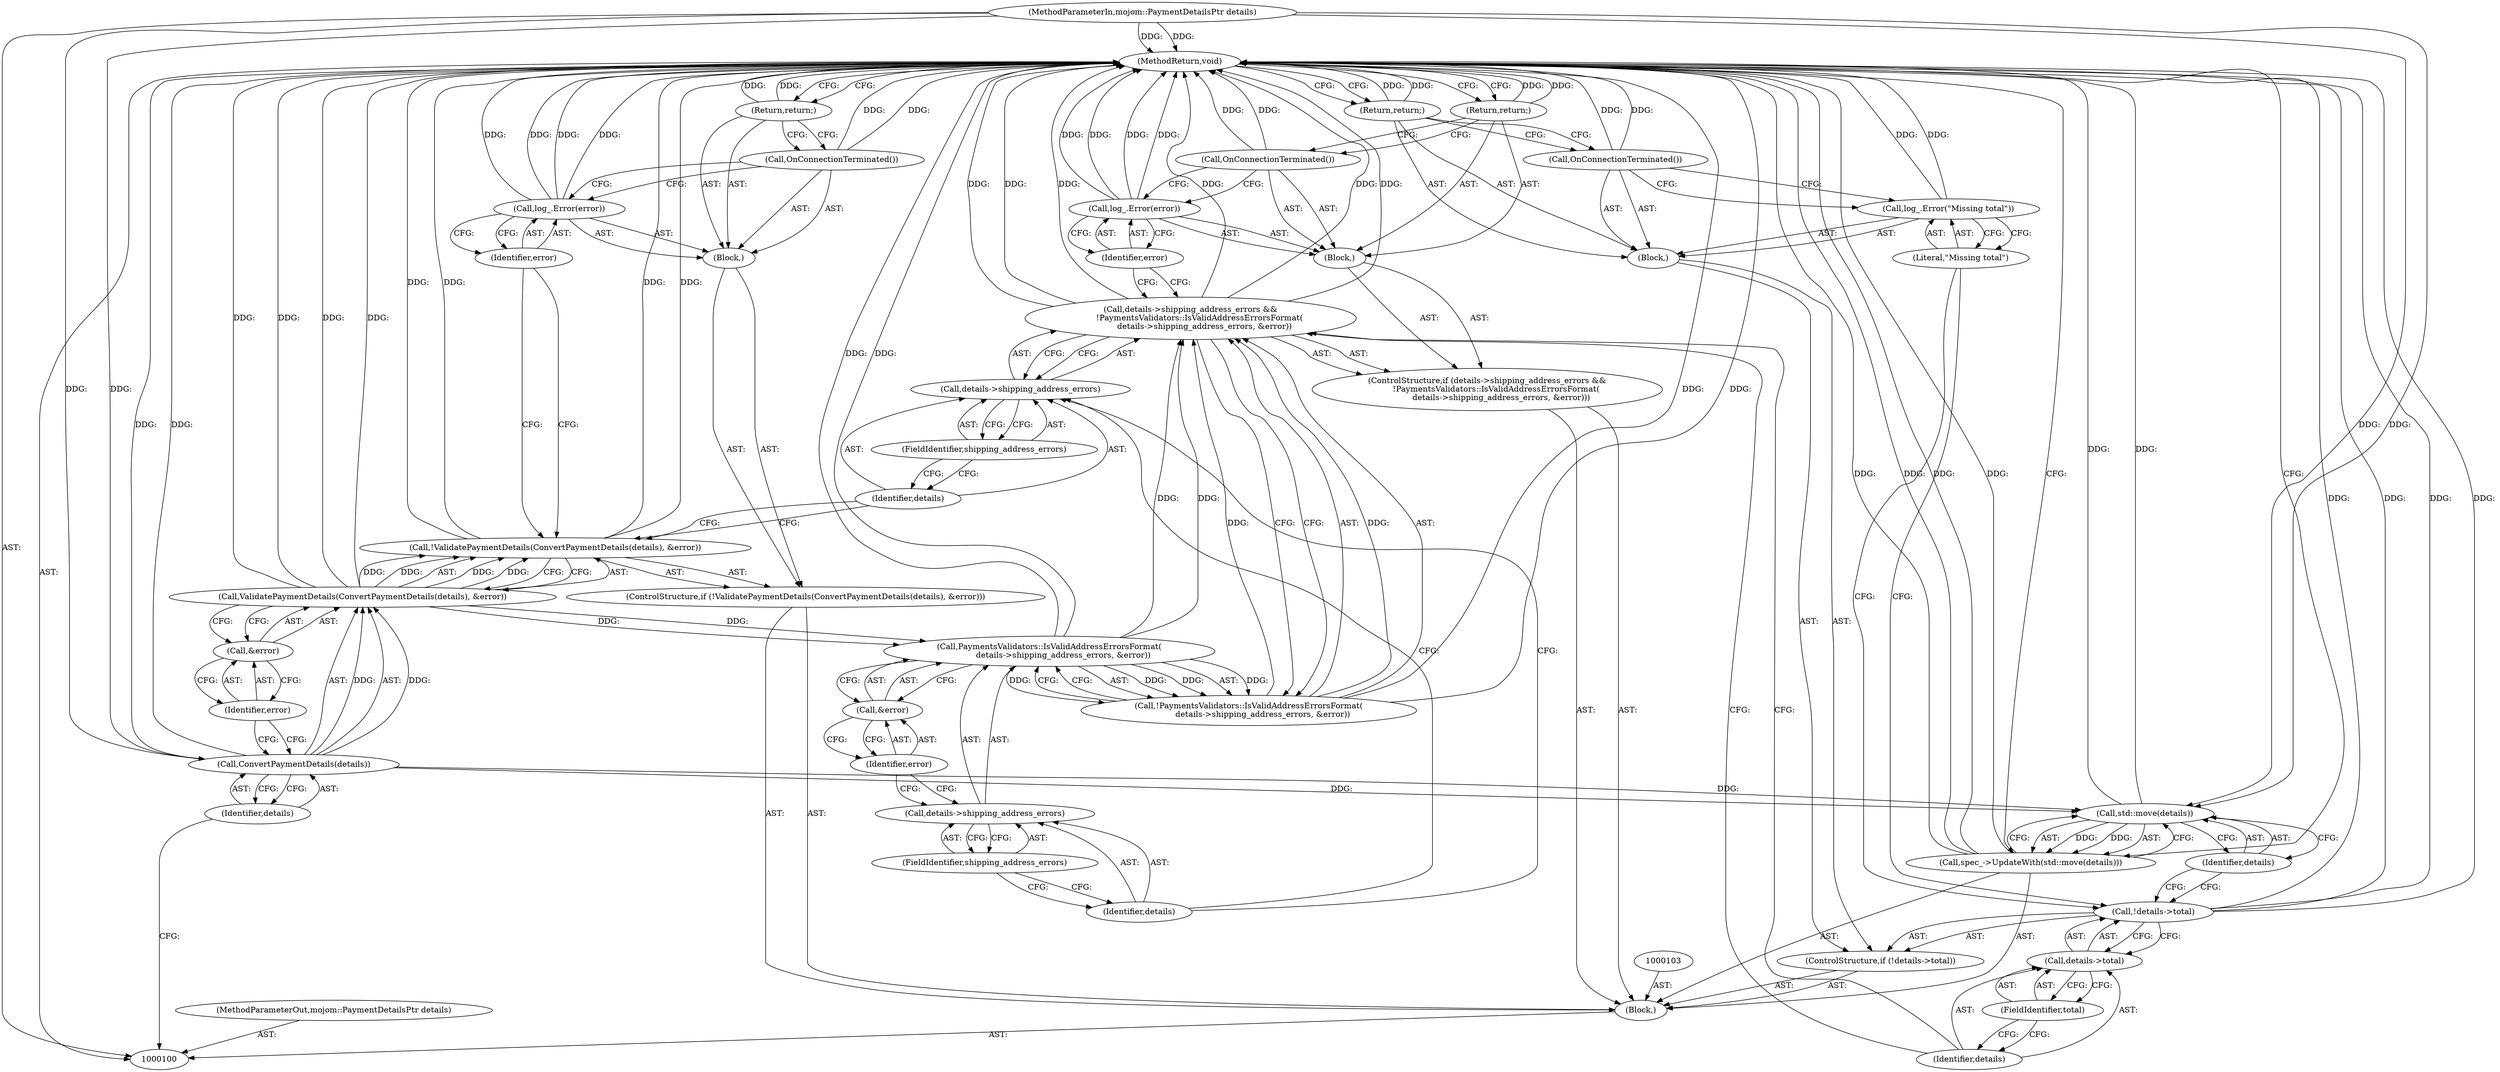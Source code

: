 digraph "0_Chrome_2706470a422dec8f4ae2538e80f0e7e3c4f4f7f6_9" {
"1000146" [label="(MethodReturn,void)"];
"1000101" [label="(MethodParameterIn,mojom::PaymentDetailsPtr details)"];
"1000199" [label="(MethodParameterOut,mojom::PaymentDetailsPtr details)"];
"1000102" [label="(Block,)"];
"1000121" [label="(Call,!PaymentsValidators::IsValidAddressErrorsFormat(\n           details->shipping_address_errors, &error))"];
"1000122" [label="(Call,PaymentsValidators::IsValidAddressErrorsFormat(\n           details->shipping_address_errors, &error))"];
"1000123" [label="(Call,details->shipping_address_errors)"];
"1000124" [label="(Identifier,details)"];
"1000125" [label="(FieldIdentifier,shipping_address_errors)"];
"1000126" [label="(Call,&error)"];
"1000127" [label="(Identifier,error)"];
"1000128" [label="(Block,)"];
"1000130" [label="(Identifier,error)"];
"1000129" [label="(Call,log_.Error(error))"];
"1000131" [label="(Call,OnConnectionTerminated())"];
"1000132" [label="(Return,return;)"];
"1000137" [label="(FieldIdentifier,total)"];
"1000138" [label="(Block,)"];
"1000133" [label="(ControlStructure,if (!details->total))"];
"1000134" [label="(Call,!details->total)"];
"1000135" [label="(Call,details->total)"];
"1000136" [label="(Identifier,details)"];
"1000140" [label="(Literal,\"Missing total\")"];
"1000139" [label="(Call,log_.Error(\"Missing total\"))"];
"1000141" [label="(Call,OnConnectionTerminated())"];
"1000142" [label="(Return,return;)"];
"1000143" [label="(Call,spec_->UpdateWith(std::move(details)))"];
"1000144" [label="(Call,std::move(details))"];
"1000145" [label="(Identifier,details)"];
"1000104" [label="(ControlStructure,if (!ValidatePaymentDetails(ConvertPaymentDetails(details), &error)))"];
"1000107" [label="(Call,ConvertPaymentDetails(details))"];
"1000108" [label="(Identifier,details)"];
"1000109" [label="(Call,&error)"];
"1000110" [label="(Identifier,error)"];
"1000105" [label="(Call,!ValidatePaymentDetails(ConvertPaymentDetails(details), &error))"];
"1000111" [label="(Block,)"];
"1000106" [label="(Call,ValidatePaymentDetails(ConvertPaymentDetails(details), &error))"];
"1000113" [label="(Identifier,error)"];
"1000112" [label="(Call,log_.Error(error))"];
"1000114" [label="(Call,OnConnectionTerminated())"];
"1000115" [label="(Return,return;)"];
"1000120" [label="(FieldIdentifier,shipping_address_errors)"];
"1000116" [label="(ControlStructure,if (details->shipping_address_errors &&\n       !PaymentsValidators::IsValidAddressErrorsFormat(\n           details->shipping_address_errors, &error)))"];
"1000117" [label="(Call,details->shipping_address_errors &&\n       !PaymentsValidators::IsValidAddressErrorsFormat(\n           details->shipping_address_errors, &error))"];
"1000118" [label="(Call,details->shipping_address_errors)"];
"1000119" [label="(Identifier,details)"];
"1000146" -> "1000100"  [label="AST: "];
"1000146" -> "1000115"  [label="CFG: "];
"1000146" -> "1000132"  [label="CFG: "];
"1000146" -> "1000142"  [label="CFG: "];
"1000146" -> "1000143"  [label="CFG: "];
"1000142" -> "1000146"  [label="DDG: "];
"1000132" -> "1000146"  [label="DDG: "];
"1000117" -> "1000146"  [label="DDG: "];
"1000117" -> "1000146"  [label="DDG: "];
"1000117" -> "1000146"  [label="DDG: "];
"1000107" -> "1000146"  [label="DDG: "];
"1000106" -> "1000146"  [label="DDG: "];
"1000106" -> "1000146"  [label="DDG: "];
"1000105" -> "1000146"  [label="DDG: "];
"1000105" -> "1000146"  [label="DDG: "];
"1000114" -> "1000146"  [label="DDG: "];
"1000112" -> "1000146"  [label="DDG: "];
"1000112" -> "1000146"  [label="DDG: "];
"1000131" -> "1000146"  [label="DDG: "];
"1000129" -> "1000146"  [label="DDG: "];
"1000129" -> "1000146"  [label="DDG: "];
"1000122" -> "1000146"  [label="DDG: "];
"1000141" -> "1000146"  [label="DDG: "];
"1000139" -> "1000146"  [label="DDG: "];
"1000143" -> "1000146"  [label="DDG: "];
"1000143" -> "1000146"  [label="DDG: "];
"1000134" -> "1000146"  [label="DDG: "];
"1000134" -> "1000146"  [label="DDG: "];
"1000101" -> "1000146"  [label="DDG: "];
"1000121" -> "1000146"  [label="DDG: "];
"1000144" -> "1000146"  [label="DDG: "];
"1000115" -> "1000146"  [label="DDG: "];
"1000101" -> "1000100"  [label="AST: "];
"1000101" -> "1000146"  [label="DDG: "];
"1000101" -> "1000107"  [label="DDG: "];
"1000101" -> "1000144"  [label="DDG: "];
"1000199" -> "1000100"  [label="AST: "];
"1000102" -> "1000100"  [label="AST: "];
"1000103" -> "1000102"  [label="AST: "];
"1000104" -> "1000102"  [label="AST: "];
"1000116" -> "1000102"  [label="AST: "];
"1000133" -> "1000102"  [label="AST: "];
"1000143" -> "1000102"  [label="AST: "];
"1000121" -> "1000117"  [label="AST: "];
"1000121" -> "1000122"  [label="CFG: "];
"1000122" -> "1000121"  [label="AST: "];
"1000117" -> "1000121"  [label="CFG: "];
"1000121" -> "1000146"  [label="DDG: "];
"1000121" -> "1000117"  [label="DDG: "];
"1000122" -> "1000121"  [label="DDG: "];
"1000122" -> "1000121"  [label="DDG: "];
"1000122" -> "1000121"  [label="AST: "];
"1000122" -> "1000126"  [label="CFG: "];
"1000123" -> "1000122"  [label="AST: "];
"1000126" -> "1000122"  [label="AST: "];
"1000121" -> "1000122"  [label="CFG: "];
"1000122" -> "1000146"  [label="DDG: "];
"1000122" -> "1000117"  [label="DDG: "];
"1000122" -> "1000121"  [label="DDG: "];
"1000122" -> "1000121"  [label="DDG: "];
"1000106" -> "1000122"  [label="DDG: "];
"1000123" -> "1000122"  [label="AST: "];
"1000123" -> "1000125"  [label="CFG: "];
"1000124" -> "1000123"  [label="AST: "];
"1000125" -> "1000123"  [label="AST: "];
"1000127" -> "1000123"  [label="CFG: "];
"1000124" -> "1000123"  [label="AST: "];
"1000124" -> "1000118"  [label="CFG: "];
"1000125" -> "1000124"  [label="CFG: "];
"1000125" -> "1000123"  [label="AST: "];
"1000125" -> "1000124"  [label="CFG: "];
"1000123" -> "1000125"  [label="CFG: "];
"1000126" -> "1000122"  [label="AST: "];
"1000126" -> "1000127"  [label="CFG: "];
"1000127" -> "1000126"  [label="AST: "];
"1000122" -> "1000126"  [label="CFG: "];
"1000127" -> "1000126"  [label="AST: "];
"1000127" -> "1000123"  [label="CFG: "];
"1000126" -> "1000127"  [label="CFG: "];
"1000128" -> "1000116"  [label="AST: "];
"1000129" -> "1000128"  [label="AST: "];
"1000131" -> "1000128"  [label="AST: "];
"1000132" -> "1000128"  [label="AST: "];
"1000130" -> "1000129"  [label="AST: "];
"1000130" -> "1000117"  [label="CFG: "];
"1000129" -> "1000130"  [label="CFG: "];
"1000129" -> "1000128"  [label="AST: "];
"1000129" -> "1000130"  [label="CFG: "];
"1000130" -> "1000129"  [label="AST: "];
"1000131" -> "1000129"  [label="CFG: "];
"1000129" -> "1000146"  [label="DDG: "];
"1000129" -> "1000146"  [label="DDG: "];
"1000131" -> "1000128"  [label="AST: "];
"1000131" -> "1000129"  [label="CFG: "];
"1000132" -> "1000131"  [label="CFG: "];
"1000131" -> "1000146"  [label="DDG: "];
"1000132" -> "1000128"  [label="AST: "];
"1000132" -> "1000131"  [label="CFG: "];
"1000146" -> "1000132"  [label="CFG: "];
"1000132" -> "1000146"  [label="DDG: "];
"1000137" -> "1000135"  [label="AST: "];
"1000137" -> "1000136"  [label="CFG: "];
"1000135" -> "1000137"  [label="CFG: "];
"1000138" -> "1000133"  [label="AST: "];
"1000139" -> "1000138"  [label="AST: "];
"1000141" -> "1000138"  [label="AST: "];
"1000142" -> "1000138"  [label="AST: "];
"1000133" -> "1000102"  [label="AST: "];
"1000134" -> "1000133"  [label="AST: "];
"1000138" -> "1000133"  [label="AST: "];
"1000134" -> "1000133"  [label="AST: "];
"1000134" -> "1000135"  [label="CFG: "];
"1000135" -> "1000134"  [label="AST: "];
"1000140" -> "1000134"  [label="CFG: "];
"1000145" -> "1000134"  [label="CFG: "];
"1000134" -> "1000146"  [label="DDG: "];
"1000134" -> "1000146"  [label="DDG: "];
"1000135" -> "1000134"  [label="AST: "];
"1000135" -> "1000137"  [label="CFG: "];
"1000136" -> "1000135"  [label="AST: "];
"1000137" -> "1000135"  [label="AST: "];
"1000134" -> "1000135"  [label="CFG: "];
"1000136" -> "1000135"  [label="AST: "];
"1000136" -> "1000117"  [label="CFG: "];
"1000137" -> "1000136"  [label="CFG: "];
"1000140" -> "1000139"  [label="AST: "];
"1000140" -> "1000134"  [label="CFG: "];
"1000139" -> "1000140"  [label="CFG: "];
"1000139" -> "1000138"  [label="AST: "];
"1000139" -> "1000140"  [label="CFG: "];
"1000140" -> "1000139"  [label="AST: "];
"1000141" -> "1000139"  [label="CFG: "];
"1000139" -> "1000146"  [label="DDG: "];
"1000141" -> "1000138"  [label="AST: "];
"1000141" -> "1000139"  [label="CFG: "];
"1000142" -> "1000141"  [label="CFG: "];
"1000141" -> "1000146"  [label="DDG: "];
"1000142" -> "1000138"  [label="AST: "];
"1000142" -> "1000141"  [label="CFG: "];
"1000146" -> "1000142"  [label="CFG: "];
"1000142" -> "1000146"  [label="DDG: "];
"1000143" -> "1000102"  [label="AST: "];
"1000143" -> "1000144"  [label="CFG: "];
"1000144" -> "1000143"  [label="AST: "];
"1000146" -> "1000143"  [label="CFG: "];
"1000143" -> "1000146"  [label="DDG: "];
"1000143" -> "1000146"  [label="DDG: "];
"1000144" -> "1000143"  [label="DDG: "];
"1000144" -> "1000143"  [label="AST: "];
"1000144" -> "1000145"  [label="CFG: "];
"1000145" -> "1000144"  [label="AST: "];
"1000143" -> "1000144"  [label="CFG: "];
"1000144" -> "1000146"  [label="DDG: "];
"1000144" -> "1000143"  [label="DDG: "];
"1000107" -> "1000144"  [label="DDG: "];
"1000101" -> "1000144"  [label="DDG: "];
"1000145" -> "1000144"  [label="AST: "];
"1000145" -> "1000134"  [label="CFG: "];
"1000144" -> "1000145"  [label="CFG: "];
"1000104" -> "1000102"  [label="AST: "];
"1000105" -> "1000104"  [label="AST: "];
"1000111" -> "1000104"  [label="AST: "];
"1000107" -> "1000106"  [label="AST: "];
"1000107" -> "1000108"  [label="CFG: "];
"1000108" -> "1000107"  [label="AST: "];
"1000110" -> "1000107"  [label="CFG: "];
"1000107" -> "1000146"  [label="DDG: "];
"1000107" -> "1000106"  [label="DDG: "];
"1000101" -> "1000107"  [label="DDG: "];
"1000107" -> "1000144"  [label="DDG: "];
"1000108" -> "1000107"  [label="AST: "];
"1000108" -> "1000100"  [label="CFG: "];
"1000107" -> "1000108"  [label="CFG: "];
"1000109" -> "1000106"  [label="AST: "];
"1000109" -> "1000110"  [label="CFG: "];
"1000110" -> "1000109"  [label="AST: "];
"1000106" -> "1000109"  [label="CFG: "];
"1000110" -> "1000109"  [label="AST: "];
"1000110" -> "1000107"  [label="CFG: "];
"1000109" -> "1000110"  [label="CFG: "];
"1000105" -> "1000104"  [label="AST: "];
"1000105" -> "1000106"  [label="CFG: "];
"1000106" -> "1000105"  [label="AST: "];
"1000113" -> "1000105"  [label="CFG: "];
"1000119" -> "1000105"  [label="CFG: "];
"1000105" -> "1000146"  [label="DDG: "];
"1000105" -> "1000146"  [label="DDG: "];
"1000106" -> "1000105"  [label="DDG: "];
"1000106" -> "1000105"  [label="DDG: "];
"1000111" -> "1000104"  [label="AST: "];
"1000112" -> "1000111"  [label="AST: "];
"1000114" -> "1000111"  [label="AST: "];
"1000115" -> "1000111"  [label="AST: "];
"1000106" -> "1000105"  [label="AST: "];
"1000106" -> "1000109"  [label="CFG: "];
"1000107" -> "1000106"  [label="AST: "];
"1000109" -> "1000106"  [label="AST: "];
"1000105" -> "1000106"  [label="CFG: "];
"1000106" -> "1000146"  [label="DDG: "];
"1000106" -> "1000146"  [label="DDG: "];
"1000106" -> "1000105"  [label="DDG: "];
"1000106" -> "1000105"  [label="DDG: "];
"1000107" -> "1000106"  [label="DDG: "];
"1000106" -> "1000122"  [label="DDG: "];
"1000113" -> "1000112"  [label="AST: "];
"1000113" -> "1000105"  [label="CFG: "];
"1000112" -> "1000113"  [label="CFG: "];
"1000112" -> "1000111"  [label="AST: "];
"1000112" -> "1000113"  [label="CFG: "];
"1000113" -> "1000112"  [label="AST: "];
"1000114" -> "1000112"  [label="CFG: "];
"1000112" -> "1000146"  [label="DDG: "];
"1000112" -> "1000146"  [label="DDG: "];
"1000114" -> "1000111"  [label="AST: "];
"1000114" -> "1000112"  [label="CFG: "];
"1000115" -> "1000114"  [label="CFG: "];
"1000114" -> "1000146"  [label="DDG: "];
"1000115" -> "1000111"  [label="AST: "];
"1000115" -> "1000114"  [label="CFG: "];
"1000146" -> "1000115"  [label="CFG: "];
"1000115" -> "1000146"  [label="DDG: "];
"1000120" -> "1000118"  [label="AST: "];
"1000120" -> "1000119"  [label="CFG: "];
"1000118" -> "1000120"  [label="CFG: "];
"1000116" -> "1000102"  [label="AST: "];
"1000117" -> "1000116"  [label="AST: "];
"1000128" -> "1000116"  [label="AST: "];
"1000117" -> "1000116"  [label="AST: "];
"1000117" -> "1000118"  [label="CFG: "];
"1000117" -> "1000121"  [label="CFG: "];
"1000118" -> "1000117"  [label="AST: "];
"1000121" -> "1000117"  [label="AST: "];
"1000130" -> "1000117"  [label="CFG: "];
"1000136" -> "1000117"  [label="CFG: "];
"1000117" -> "1000146"  [label="DDG: "];
"1000117" -> "1000146"  [label="DDG: "];
"1000117" -> "1000146"  [label="DDG: "];
"1000122" -> "1000117"  [label="DDG: "];
"1000121" -> "1000117"  [label="DDG: "];
"1000118" -> "1000117"  [label="AST: "];
"1000118" -> "1000120"  [label="CFG: "];
"1000119" -> "1000118"  [label="AST: "];
"1000120" -> "1000118"  [label="AST: "];
"1000124" -> "1000118"  [label="CFG: "];
"1000117" -> "1000118"  [label="CFG: "];
"1000119" -> "1000118"  [label="AST: "];
"1000119" -> "1000105"  [label="CFG: "];
"1000120" -> "1000119"  [label="CFG: "];
}
